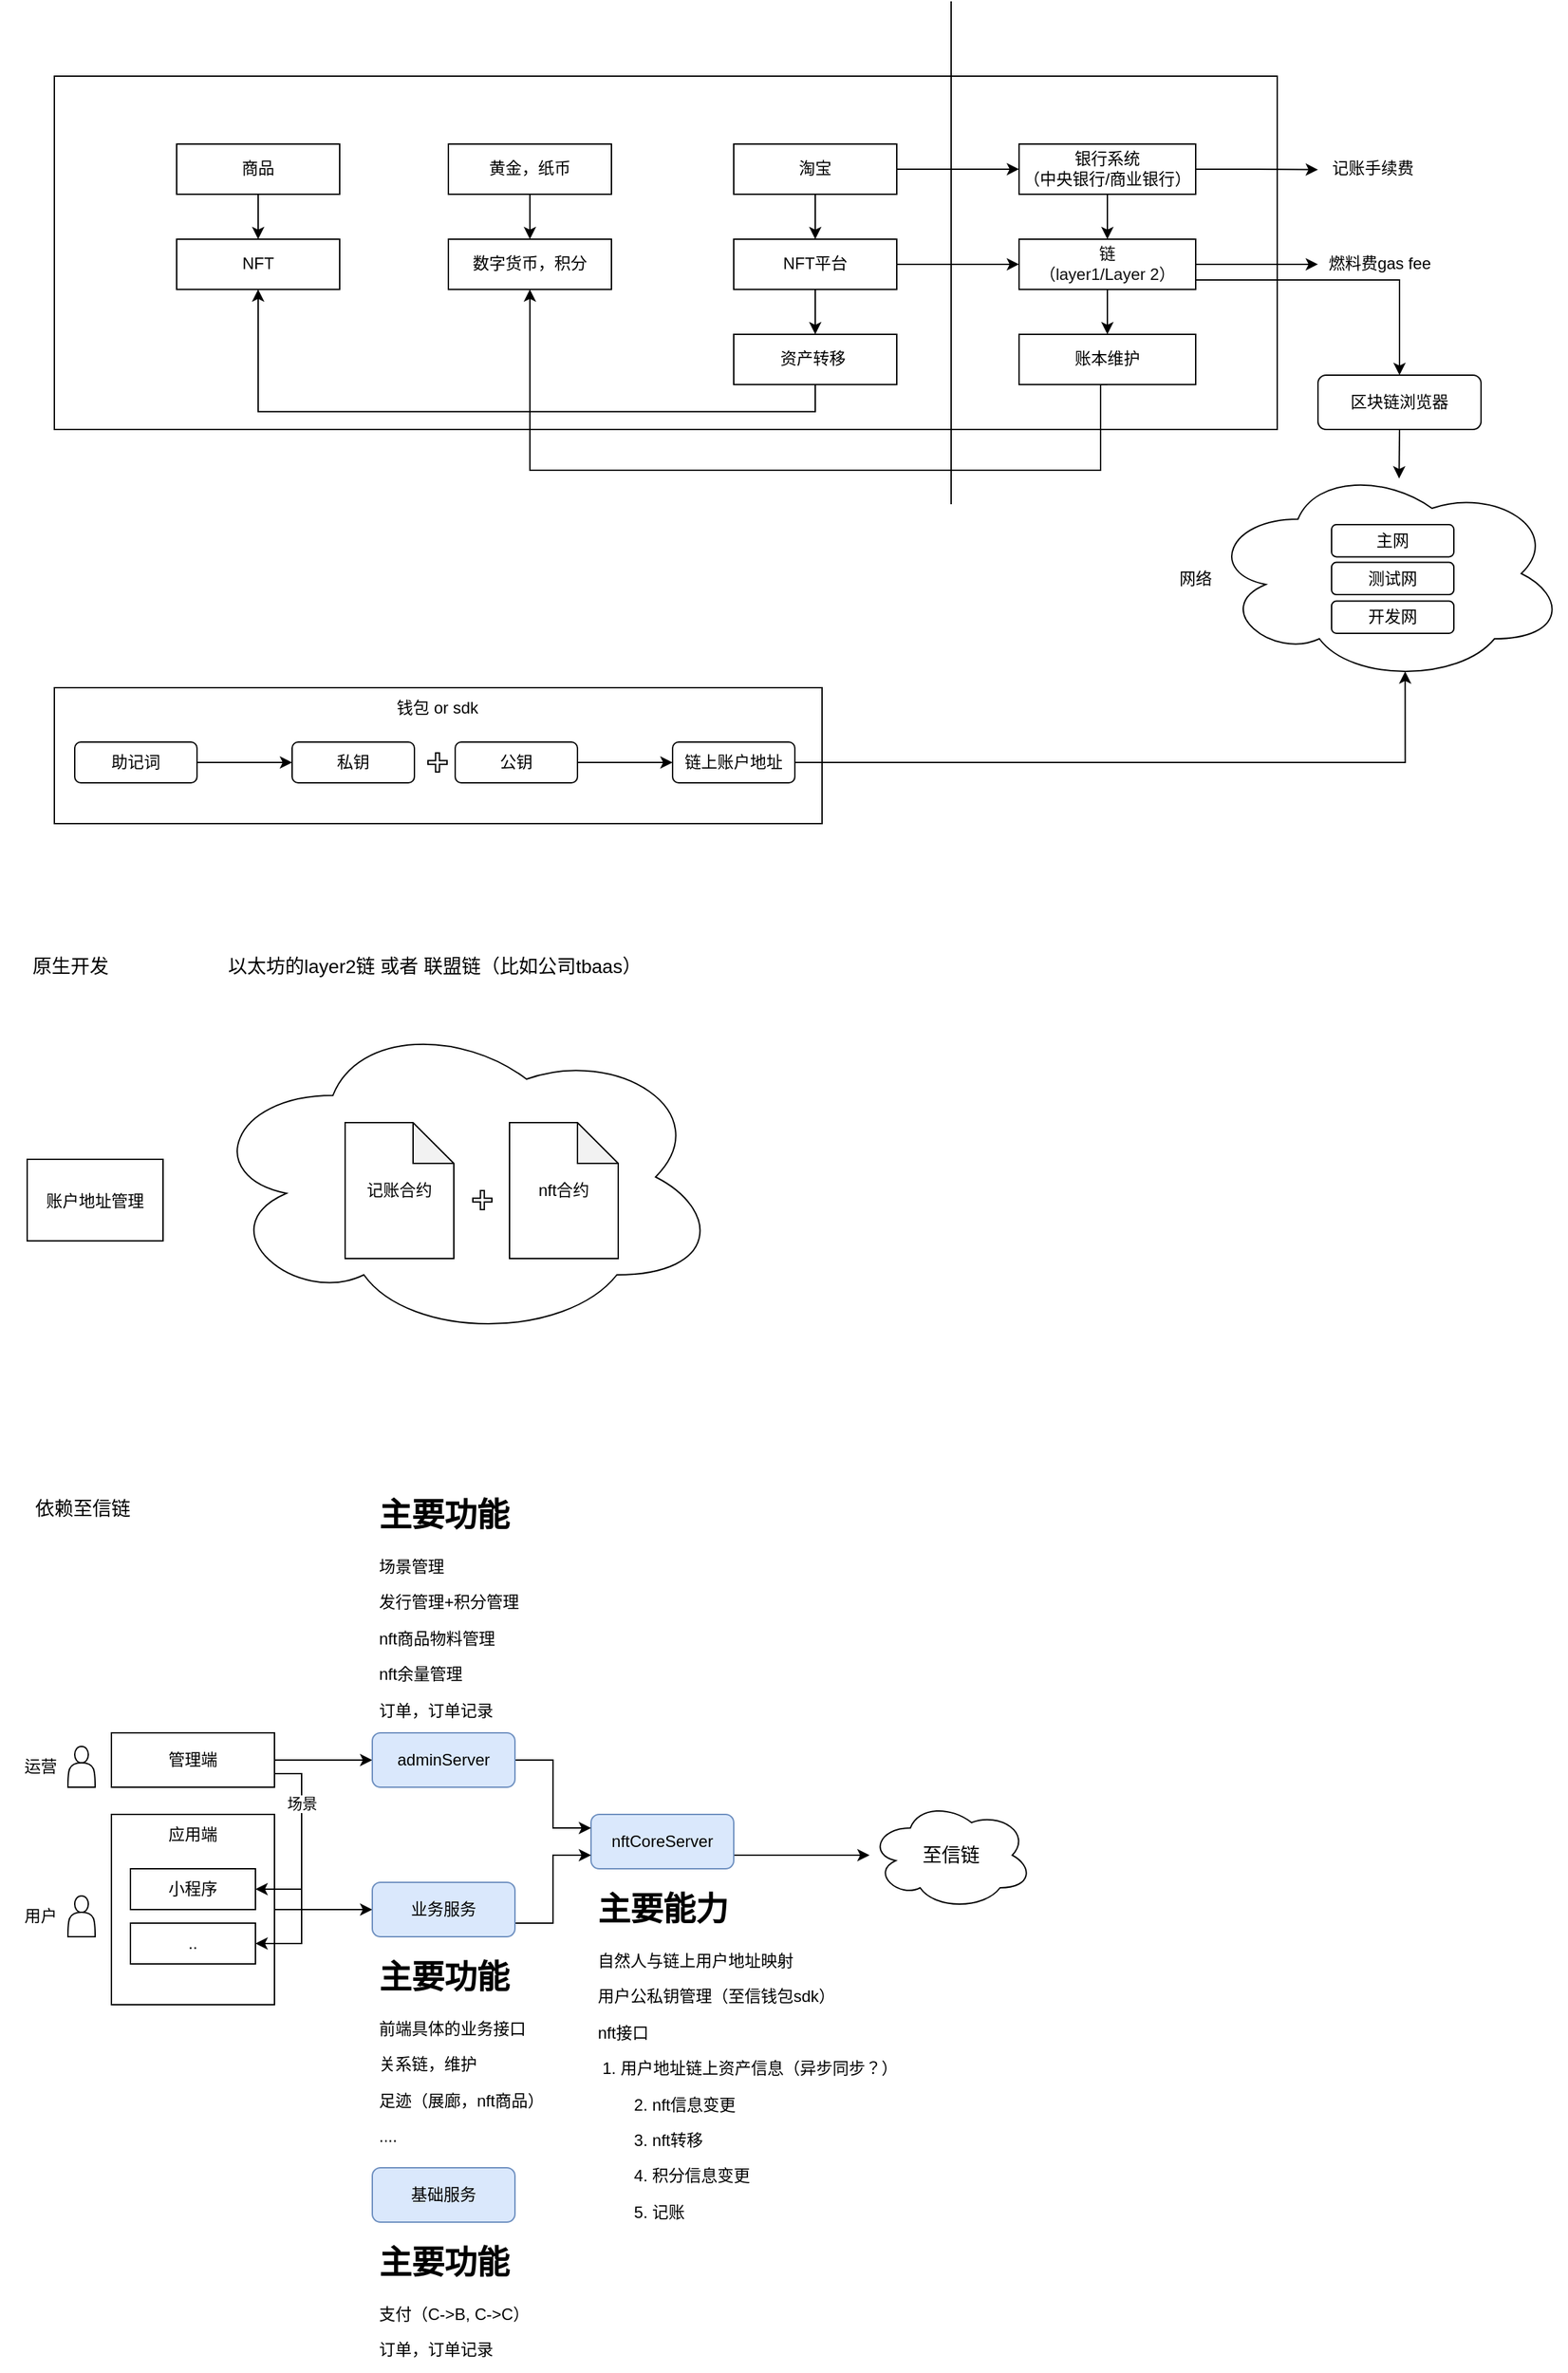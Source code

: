 <mxfile version="17.4.0" type="github">
  <diagram id="MqkzivYph-CsK2XqMk9J" name="Page-1">
    <mxGraphModel dx="1422" dy="794" grid="1" gridSize="10" guides="1" tooltips="1" connect="1" arrows="1" fold="1" page="1" pageScale="1" pageWidth="827" pageHeight="1169" math="0" shadow="0">
      <root>
        <mxCell id="0" />
        <mxCell id="1" parent="0" />
        <mxCell id="Ql54nZVX8E0udSSLBTUT-6" value="" style="ellipse;shape=cloud;whiteSpace=wrap;html=1;" vertex="1" parent="1">
          <mxGeometry x="290" y="820" width="380" height="240" as="geometry" />
        </mxCell>
        <mxCell id="dLQO1P7wtiv2QxEiLLtK-20" style="edgeStyle=orthogonalEdgeStyle;rounded=0;orthogonalLoop=1;jettySize=auto;html=1;exitX=1;exitY=0.5;exitDx=0;exitDy=0;entryX=0;entryY=0.5;entryDx=0;entryDy=0;" parent="1" source="dLQO1P7wtiv2QxEiLLtK-8" target="dLQO1P7wtiv2QxEiLLtK-19" edge="1">
          <mxGeometry relative="1" as="geometry" />
        </mxCell>
        <mxCell id="dLQO1P7wtiv2QxEiLLtK-8" value="" style="rounded=0;whiteSpace=wrap;html=1;" parent="1" vertex="1">
          <mxGeometry x="222" y="1409" width="120" height="140" as="geometry" />
        </mxCell>
        <mxCell id="n6MInIOsrf55ijCqUrn6-40" value="" style="rounded=0;whiteSpace=wrap;html=1;fontSize=12;" parent="1" vertex="1">
          <mxGeometry x="180" y="580" width="565" height="100" as="geometry" />
        </mxCell>
        <mxCell id="n6MInIOsrf55ijCqUrn6-18" value="" style="rounded=0;whiteSpace=wrap;html=1;" parent="1" vertex="1">
          <mxGeometry x="180" y="130" width="900" height="260" as="geometry" />
        </mxCell>
        <mxCell id="n6MInIOsrf55ijCqUrn6-6" style="edgeStyle=orthogonalEdgeStyle;rounded=0;orthogonalLoop=1;jettySize=auto;html=1;exitX=0.5;exitY=1;exitDx=0;exitDy=0;entryX=0.5;entryY=0;entryDx=0;entryDy=0;" parent="1" source="n6MInIOsrf55ijCqUrn6-1" target="n6MInIOsrf55ijCqUrn6-3" edge="1">
          <mxGeometry relative="1" as="geometry" />
        </mxCell>
        <mxCell id="n6MInIOsrf55ijCqUrn6-1" value="商品" style="rounded=0;whiteSpace=wrap;html=1;" parent="1" vertex="1">
          <mxGeometry x="270" y="180" width="120" height="36.923" as="geometry" />
        </mxCell>
        <mxCell id="n6MInIOsrf55ijCqUrn6-7" style="edgeStyle=orthogonalEdgeStyle;rounded=0;orthogonalLoop=1;jettySize=auto;html=1;exitX=0.5;exitY=1;exitDx=0;exitDy=0;" parent="1" source="n6MInIOsrf55ijCqUrn6-2" target="n6MInIOsrf55ijCqUrn6-4" edge="1">
          <mxGeometry relative="1" as="geometry" />
        </mxCell>
        <mxCell id="n6MInIOsrf55ijCqUrn6-2" value="黄金，纸币" style="rounded=0;whiteSpace=wrap;html=1;" parent="1" vertex="1">
          <mxGeometry x="470" y="180" width="120" height="36.923" as="geometry" />
        </mxCell>
        <mxCell id="n6MInIOsrf55ijCqUrn6-3" value="NFT" style="rounded=0;whiteSpace=wrap;html=1;" parent="1" vertex="1">
          <mxGeometry x="270" y="249.997" width="120" height="36.923" as="geometry" />
        </mxCell>
        <mxCell id="n6MInIOsrf55ijCqUrn6-4" value="数字货币，积分" style="rounded=0;whiteSpace=wrap;html=1;" parent="1" vertex="1">
          <mxGeometry x="470" y="249.997" width="120" height="36.923" as="geometry" />
        </mxCell>
        <mxCell id="n6MInIOsrf55ijCqUrn6-14" style="edgeStyle=orthogonalEdgeStyle;rounded=0;orthogonalLoop=1;jettySize=auto;html=1;exitX=0.5;exitY=1;exitDx=0;exitDy=0;" parent="1" source="n6MInIOsrf55ijCqUrn6-10" target="n6MInIOsrf55ijCqUrn6-11" edge="1">
          <mxGeometry relative="1" as="geometry" />
        </mxCell>
        <mxCell id="n6MInIOsrf55ijCqUrn6-24" style="edgeStyle=orthogonalEdgeStyle;rounded=0;orthogonalLoop=1;jettySize=auto;html=1;exitX=1;exitY=0.5;exitDx=0;exitDy=0;entryX=0;entryY=0.5;entryDx=0;entryDy=0;" parent="1" source="n6MInIOsrf55ijCqUrn6-10" target="n6MInIOsrf55ijCqUrn6-12" edge="1">
          <mxGeometry relative="1" as="geometry" />
        </mxCell>
        <mxCell id="n6MInIOsrf55ijCqUrn6-10" value="淘宝" style="rounded=0;whiteSpace=wrap;html=1;" parent="1" vertex="1">
          <mxGeometry x="680" y="179.997" width="120" height="36.923" as="geometry" />
        </mxCell>
        <mxCell id="n6MInIOsrf55ijCqUrn6-23" style="edgeStyle=orthogonalEdgeStyle;rounded=0;orthogonalLoop=1;jettySize=auto;html=1;exitX=0.5;exitY=1;exitDx=0;exitDy=0;" parent="1" source="n6MInIOsrf55ijCqUrn6-11" target="n6MInIOsrf55ijCqUrn6-16" edge="1">
          <mxGeometry relative="1" as="geometry" />
        </mxCell>
        <mxCell id="n6MInIOsrf55ijCqUrn6-25" style="edgeStyle=orthogonalEdgeStyle;rounded=0;orthogonalLoop=1;jettySize=auto;html=1;exitX=1;exitY=0.5;exitDx=0;exitDy=0;entryX=0;entryY=0.5;entryDx=0;entryDy=0;" parent="1" source="n6MInIOsrf55ijCqUrn6-11" target="n6MInIOsrf55ijCqUrn6-13" edge="1">
          <mxGeometry relative="1" as="geometry" />
        </mxCell>
        <mxCell id="n6MInIOsrf55ijCqUrn6-11" value="NFT平台" style="rounded=0;whiteSpace=wrap;html=1;" parent="1" vertex="1">
          <mxGeometry x="680" y="249.997" width="120" height="36.923" as="geometry" />
        </mxCell>
        <mxCell id="n6MInIOsrf55ijCqUrn6-15" style="edgeStyle=orthogonalEdgeStyle;rounded=0;orthogonalLoop=1;jettySize=auto;html=1;exitX=0.5;exitY=1;exitDx=0;exitDy=0;" parent="1" source="n6MInIOsrf55ijCqUrn6-12" target="n6MInIOsrf55ijCqUrn6-13" edge="1">
          <mxGeometry relative="1" as="geometry" />
        </mxCell>
        <mxCell id="n6MInIOsrf55ijCqUrn6-27" style="edgeStyle=orthogonalEdgeStyle;rounded=0;orthogonalLoop=1;jettySize=auto;html=1;exitX=1;exitY=0.5;exitDx=0;exitDy=0;fontSize=12;" parent="1" source="n6MInIOsrf55ijCqUrn6-12" edge="1">
          <mxGeometry relative="1" as="geometry">
            <mxPoint x="1110" y="198.833" as="targetPoint" />
          </mxGeometry>
        </mxCell>
        <mxCell id="n6MInIOsrf55ijCqUrn6-12" value="银行系统&lt;br&gt;（中央银行/商业银行）" style="rounded=0;whiteSpace=wrap;html=1;" parent="1" vertex="1">
          <mxGeometry x="890" y="180" width="130" height="36.92" as="geometry" />
        </mxCell>
        <mxCell id="n6MInIOsrf55ijCqUrn6-22" style="edgeStyle=orthogonalEdgeStyle;rounded=0;orthogonalLoop=1;jettySize=auto;html=1;exitX=0.5;exitY=1;exitDx=0;exitDy=0;" parent="1" source="n6MInIOsrf55ijCqUrn6-13" target="n6MInIOsrf55ijCqUrn6-17" edge="1">
          <mxGeometry relative="1" as="geometry" />
        </mxCell>
        <mxCell id="n6MInIOsrf55ijCqUrn6-30" style="edgeStyle=orthogonalEdgeStyle;rounded=0;orthogonalLoop=1;jettySize=auto;html=1;exitX=1;exitY=0.5;exitDx=0;exitDy=0;fontSize=12;" parent="1" source="n6MInIOsrf55ijCqUrn6-13" target="n6MInIOsrf55ijCqUrn6-29" edge="1">
          <mxGeometry relative="1" as="geometry" />
        </mxCell>
        <mxCell id="dLQO1P7wtiv2QxEiLLtK-35" style="edgeStyle=orthogonalEdgeStyle;rounded=0;orthogonalLoop=1;jettySize=auto;html=1;exitX=1;exitY=1;exitDx=0;exitDy=0;entryX=0.5;entryY=0;entryDx=0;entryDy=0;" parent="1" source="n6MInIOsrf55ijCqUrn6-13" target="dLQO1P7wtiv2QxEiLLtK-29" edge="1">
          <mxGeometry relative="1" as="geometry">
            <Array as="points">
              <mxPoint x="1020" y="280" />
              <mxPoint x="1170" y="280" />
            </Array>
          </mxGeometry>
        </mxCell>
        <mxCell id="n6MInIOsrf55ijCqUrn6-13" value="&lt;span style=&quot;color: rgb(14 , 14 , 14) ; font-family: &amp;#34;stheiti&amp;#34; , &amp;#34;microsoft yahei&amp;#34; , , sans-serif , &amp;#34;arial&amp;#34; ; background-color: rgb(255 , 255 , 255)&quot;&gt;&lt;font style=&quot;font-size: 12px&quot;&gt;链&lt;br&gt;（layer1/Layer 2）&lt;/font&gt;&lt;/span&gt;" style="rounded=0;whiteSpace=wrap;html=1;" parent="1" vertex="1">
          <mxGeometry x="890" y="250" width="130" height="36.92" as="geometry" />
        </mxCell>
        <mxCell id="n6MInIOsrf55ijCqUrn6-20" style="edgeStyle=orthogonalEdgeStyle;rounded=0;orthogonalLoop=1;jettySize=auto;html=1;exitX=0.5;exitY=1;exitDx=0;exitDy=0;entryX=0.5;entryY=1;entryDx=0;entryDy=0;" parent="1" source="n6MInIOsrf55ijCqUrn6-16" target="n6MInIOsrf55ijCqUrn6-3" edge="1">
          <mxGeometry relative="1" as="geometry" />
        </mxCell>
        <mxCell id="n6MInIOsrf55ijCqUrn6-16" value="资产转移&amp;nbsp;" style="rounded=0;whiteSpace=wrap;html=1;" parent="1" vertex="1">
          <mxGeometry x="680" y="319.997" width="120" height="36.923" as="geometry" />
        </mxCell>
        <mxCell id="n6MInIOsrf55ijCqUrn6-21" style="edgeStyle=orthogonalEdgeStyle;rounded=0;orthogonalLoop=1;jettySize=auto;html=1;exitX=0.5;exitY=1;exitDx=0;exitDy=0;entryX=0.5;entryY=1;entryDx=0;entryDy=0;" parent="1" source="n6MInIOsrf55ijCqUrn6-17" target="n6MInIOsrf55ijCqUrn6-4" edge="1">
          <mxGeometry relative="1" as="geometry">
            <Array as="points">
              <mxPoint x="950" y="420" />
              <mxPoint x="530" y="420" />
            </Array>
          </mxGeometry>
        </mxCell>
        <mxCell id="n6MInIOsrf55ijCqUrn6-17" value="账本维护" style="rounded=0;whiteSpace=wrap;html=1;" parent="1" vertex="1">
          <mxGeometry x="890" y="320" width="130" height="36.92" as="geometry" />
        </mxCell>
        <mxCell id="n6MInIOsrf55ijCqUrn6-19" value="" style="endArrow=none;html=1;rounded=0;" parent="1" edge="1">
          <mxGeometry width="50" height="50" relative="1" as="geometry">
            <mxPoint x="840" y="445" as="sourcePoint" />
            <mxPoint x="840" y="75" as="targetPoint" />
          </mxGeometry>
        </mxCell>
        <mxCell id="n6MInIOsrf55ijCqUrn6-28" value="记账手续费" style="text;html=1;align=center;verticalAlign=middle;resizable=0;points=[];autosize=1;strokeColor=none;fillColor=none;fontSize=12;" parent="1" vertex="1">
          <mxGeometry x="1110" y="188.46" width="80" height="20" as="geometry" />
        </mxCell>
        <mxCell id="n6MInIOsrf55ijCqUrn6-29" value="燃料费gas fee" style="text;html=1;align=center;verticalAlign=middle;resizable=0;points=[];autosize=1;strokeColor=none;fillColor=none;fontSize=12;" parent="1" vertex="1">
          <mxGeometry x="1110" y="258.46" width="90" height="20" as="geometry" />
        </mxCell>
        <mxCell id="n6MInIOsrf55ijCqUrn6-38" style="edgeStyle=orthogonalEdgeStyle;rounded=0;orthogonalLoop=1;jettySize=auto;html=1;exitX=1;exitY=0.5;exitDx=0;exitDy=0;fontSize=12;" parent="1" source="n6MInIOsrf55ijCqUrn6-33" target="n6MInIOsrf55ijCqUrn6-34" edge="1">
          <mxGeometry relative="1" as="geometry" />
        </mxCell>
        <mxCell id="n6MInIOsrf55ijCqUrn6-33" value="助记词" style="rounded=1;whiteSpace=wrap;html=1;fontSize=12;" parent="1" vertex="1">
          <mxGeometry x="195" y="620" width="90" height="30" as="geometry" />
        </mxCell>
        <mxCell id="n6MInIOsrf55ijCqUrn6-34" value="私钥" style="rounded=1;whiteSpace=wrap;html=1;fontSize=12;" parent="1" vertex="1">
          <mxGeometry x="355" y="620" width="90" height="30" as="geometry" />
        </mxCell>
        <mxCell id="n6MInIOsrf55ijCqUrn6-39" style="edgeStyle=orthogonalEdgeStyle;rounded=0;orthogonalLoop=1;jettySize=auto;html=1;exitX=1;exitY=0.5;exitDx=0;exitDy=0;fontSize=12;" parent="1" source="n6MInIOsrf55ijCqUrn6-35" target="n6MInIOsrf55ijCqUrn6-37" edge="1">
          <mxGeometry relative="1" as="geometry" />
        </mxCell>
        <mxCell id="n6MInIOsrf55ijCqUrn6-35" value="公钥" style="rounded=1;whiteSpace=wrap;html=1;fontSize=12;" parent="1" vertex="1">
          <mxGeometry x="475" y="620" width="90" height="30" as="geometry" />
        </mxCell>
        <mxCell id="n6MInIOsrf55ijCqUrn6-36" value="" style="shape=cross;whiteSpace=wrap;html=1;fontSize=12;" parent="1" vertex="1">
          <mxGeometry x="455" y="628" width="14" height="14" as="geometry" />
        </mxCell>
        <mxCell id="dLQO1P7wtiv2QxEiLLtK-39" style="edgeStyle=orthogonalEdgeStyle;rounded=0;orthogonalLoop=1;jettySize=auto;html=1;exitX=1;exitY=0.5;exitDx=0;exitDy=0;entryX=0.55;entryY=0.95;entryDx=0;entryDy=0;entryPerimeter=0;" parent="1" source="n6MInIOsrf55ijCqUrn6-37" target="n6MInIOsrf55ijCqUrn6-43" edge="1">
          <mxGeometry relative="1" as="geometry" />
        </mxCell>
        <mxCell id="n6MInIOsrf55ijCqUrn6-37" value="链上账户地址" style="rounded=1;whiteSpace=wrap;html=1;fontSize=12;" parent="1" vertex="1">
          <mxGeometry x="635" y="620" width="90" height="30" as="geometry" />
        </mxCell>
        <mxCell id="n6MInIOsrf55ijCqUrn6-41" value="钱包 or sdk" style="text;html=1;strokeColor=none;fillColor=none;align=center;verticalAlign=middle;whiteSpace=wrap;rounded=0;fontSize=12;" parent="1" vertex="1">
          <mxGeometry x="422" y="580" width="80" height="30" as="geometry" />
        </mxCell>
        <mxCell id="n6MInIOsrf55ijCqUrn6-43" value="" style="ellipse;shape=cloud;whiteSpace=wrap;html=1;fontSize=12;" parent="1" vertex="1">
          <mxGeometry x="1029.5" y="416" width="263" height="160" as="geometry" />
        </mxCell>
        <mxCell id="dLQO1P7wtiv2QxEiLLtK-25" style="edgeStyle=orthogonalEdgeStyle;rounded=0;orthogonalLoop=1;jettySize=auto;html=1;exitX=1;exitY=0.75;exitDx=0;exitDy=0;entryX=1;entryY=0.5;entryDx=0;entryDy=0;" parent="1" source="dLQO1P7wtiv2QxEiLLtK-1" target="dLQO1P7wtiv2QxEiLLtK-6" edge="1">
          <mxGeometry relative="1" as="geometry" />
        </mxCell>
        <mxCell id="dLQO1P7wtiv2QxEiLLtK-26" style="edgeStyle=orthogonalEdgeStyle;rounded=0;orthogonalLoop=1;jettySize=auto;html=1;exitX=1;exitY=0.75;exitDx=0;exitDy=0;entryX=1;entryY=0.5;entryDx=0;entryDy=0;" parent="1" source="dLQO1P7wtiv2QxEiLLtK-1" target="dLQO1P7wtiv2QxEiLLtK-9" edge="1">
          <mxGeometry relative="1" as="geometry" />
        </mxCell>
        <mxCell id="dLQO1P7wtiv2QxEiLLtK-27" value="场景" style="edgeLabel;html=1;align=center;verticalAlign=middle;resizable=0;points=[];" parent="dLQO1P7wtiv2QxEiLLtK-26" vertex="1" connectable="0">
          <mxGeometry x="-0.531" relative="1" as="geometry">
            <mxPoint as="offset" />
          </mxGeometry>
        </mxCell>
        <mxCell id="dLQO1P7wtiv2QxEiLLtK-1" value="管理端" style="rounded=0;whiteSpace=wrap;html=1;" parent="1" vertex="1">
          <mxGeometry x="222" y="1349" width="120" height="40" as="geometry" />
        </mxCell>
        <mxCell id="dLQO1P7wtiv2QxEiLLtK-5" style="edgeStyle=orthogonalEdgeStyle;rounded=0;orthogonalLoop=1;jettySize=auto;html=1;" parent="1" source="dLQO1P7wtiv2QxEiLLtK-1" target="dLQO1P7wtiv2QxEiLLtK-4" edge="1">
          <mxGeometry relative="1" as="geometry">
            <mxPoint x="380" y="1369" as="sourcePoint" />
          </mxGeometry>
        </mxCell>
        <mxCell id="Ql54nZVX8E0udSSLBTUT-9" style="edgeStyle=orthogonalEdgeStyle;rounded=0;orthogonalLoop=1;jettySize=auto;html=1;exitX=1;exitY=0.75;exitDx=0;exitDy=0;fontSize=14;" edge="1" parent="1" source="dLQO1P7wtiv2QxEiLLtK-3" target="Ql54nZVX8E0udSSLBTUT-8">
          <mxGeometry relative="1" as="geometry" />
        </mxCell>
        <mxCell id="dLQO1P7wtiv2QxEiLLtK-3" value="nftCoreServer" style="rounded=1;whiteSpace=wrap;html=1;fillColor=#dae8fc;strokeColor=#6c8ebf;" parent="1" vertex="1">
          <mxGeometry x="575" y="1409" width="105" height="40" as="geometry" />
        </mxCell>
        <mxCell id="dLQO1P7wtiv2QxEiLLtK-22" style="edgeStyle=orthogonalEdgeStyle;rounded=0;orthogonalLoop=1;jettySize=auto;html=1;exitX=1;exitY=0.5;exitDx=0;exitDy=0;entryX=0;entryY=0.25;entryDx=0;entryDy=0;" parent="1" source="dLQO1P7wtiv2QxEiLLtK-4" target="dLQO1P7wtiv2QxEiLLtK-3" edge="1">
          <mxGeometry relative="1" as="geometry" />
        </mxCell>
        <mxCell id="dLQO1P7wtiv2QxEiLLtK-4" value="adminServer" style="rounded=1;whiteSpace=wrap;html=1;fillColor=#dae8fc;strokeColor=#6c8ebf;" parent="1" vertex="1">
          <mxGeometry x="414" y="1349" width="105" height="40" as="geometry" />
        </mxCell>
        <mxCell id="dLQO1P7wtiv2QxEiLLtK-6" value="小程序" style="rounded=0;whiteSpace=wrap;html=1;" parent="1" vertex="1">
          <mxGeometry x="236" y="1449" width="92" height="30" as="geometry" />
        </mxCell>
        <mxCell id="dLQO1P7wtiv2QxEiLLtK-9" value=".." style="rounded=0;whiteSpace=wrap;html=1;" parent="1" vertex="1">
          <mxGeometry x="236" y="1489" width="92" height="30" as="geometry" />
        </mxCell>
        <mxCell id="dLQO1P7wtiv2QxEiLLtK-10" value="" style="shape=actor;whiteSpace=wrap;html=1;" parent="1" vertex="1">
          <mxGeometry x="190" y="1359" width="20" height="30" as="geometry" />
        </mxCell>
        <mxCell id="dLQO1P7wtiv2QxEiLLtK-11" value="运营" style="text;html=1;strokeColor=none;fillColor=none;align=center;verticalAlign=middle;whiteSpace=wrap;rounded=0;" parent="1" vertex="1">
          <mxGeometry x="140" y="1359" width="60" height="30" as="geometry" />
        </mxCell>
        <mxCell id="dLQO1P7wtiv2QxEiLLtK-12" value="" style="shape=actor;whiteSpace=wrap;html=1;" parent="1" vertex="1">
          <mxGeometry x="190" y="1469" width="20" height="30" as="geometry" />
        </mxCell>
        <mxCell id="dLQO1P7wtiv2QxEiLLtK-13" value="用户" style="text;html=1;strokeColor=none;fillColor=none;align=center;verticalAlign=middle;whiteSpace=wrap;rounded=0;" parent="1" vertex="1">
          <mxGeometry x="140" y="1469" width="60" height="30" as="geometry" />
        </mxCell>
        <mxCell id="dLQO1P7wtiv2QxEiLLtK-15" value="&lt;h1&gt;主要能力&lt;/h1&gt;&lt;p&gt;自然人与链上用户地址映射&lt;/p&gt;&lt;p&gt;用户公私钥管理（至信钱包sdk）&lt;/p&gt;&lt;p&gt;nft接口&lt;/p&gt;&lt;p&gt;&lt;span style=&quot;white-space: pre&quot;&gt; &lt;/span&gt;1.&amp;nbsp;&lt;span&gt;用户地址链上资产信息（异步同步？）&lt;/span&gt;&lt;/p&gt;&lt;p&gt;&amp;nbsp; &amp;nbsp; &amp;nbsp; &amp;nbsp; 2. nft信息变更&lt;/p&gt;&lt;p&gt;&amp;nbsp; &amp;nbsp; &amp;nbsp; &amp;nbsp; 3. nft转移&amp;nbsp;&lt;/p&gt;&lt;p&gt;&amp;nbsp; &amp;nbsp; &amp;nbsp; &amp;nbsp; 4. 积分信息变更&lt;/p&gt;&lt;p&gt;&amp;nbsp; &amp;nbsp; &amp;nbsp; &amp;nbsp; 5. 记账&lt;/p&gt;" style="text;html=1;strokeColor=none;fillColor=none;spacing=5;spacingTop=-20;whiteSpace=wrap;overflow=hidden;rounded=0;" parent="1" vertex="1">
          <mxGeometry x="575" y="1459" width="305" height="280" as="geometry" />
        </mxCell>
        <mxCell id="dLQO1P7wtiv2QxEiLLtK-16" value="基础服务" style="rounded=1;whiteSpace=wrap;html=1;fillColor=#dae8fc;strokeColor=#6c8ebf;" parent="1" vertex="1">
          <mxGeometry x="414" y="1669" width="105" height="40" as="geometry" />
        </mxCell>
        <mxCell id="dLQO1P7wtiv2QxEiLLtK-17" value="&lt;h1&gt;主要功能&lt;/h1&gt;&lt;p&gt;支付（C-&amp;gt;B, C-&amp;gt;C）&lt;/p&gt;&lt;p&gt;订单，订单记录&lt;/p&gt;" style="text;html=1;strokeColor=none;fillColor=none;spacing=5;spacingTop=-20;whiteSpace=wrap;overflow=hidden;rounded=0;" parent="1" vertex="1">
          <mxGeometry x="414" y="1719" width="156" height="100" as="geometry" />
        </mxCell>
        <mxCell id="dLQO1P7wtiv2QxEiLLtK-21" style="edgeStyle=orthogonalEdgeStyle;rounded=0;orthogonalLoop=1;jettySize=auto;html=1;exitX=1;exitY=0.75;exitDx=0;exitDy=0;entryX=0;entryY=0.75;entryDx=0;entryDy=0;" parent="1" source="dLQO1P7wtiv2QxEiLLtK-19" target="dLQO1P7wtiv2QxEiLLtK-3" edge="1">
          <mxGeometry relative="1" as="geometry" />
        </mxCell>
        <mxCell id="dLQO1P7wtiv2QxEiLLtK-19" value="业务服务" style="rounded=1;whiteSpace=wrap;html=1;fillColor=#dae8fc;strokeColor=#6c8ebf;" parent="1" vertex="1">
          <mxGeometry x="414" y="1459" width="105" height="40" as="geometry" />
        </mxCell>
        <mxCell id="dLQO1P7wtiv2QxEiLLtK-23" value="&lt;h1&gt;主要功能&lt;/h1&gt;&lt;p&gt;前端具体的业务接口&lt;/p&gt;&lt;p&gt;关系链，维护&lt;/p&gt;&lt;p&gt;足迹（展廊，nft商品）&lt;/p&gt;&lt;p&gt;....&lt;/p&gt;" style="text;html=1;strokeColor=none;fillColor=none;spacing=5;spacingTop=-20;whiteSpace=wrap;overflow=hidden;rounded=0;" parent="1" vertex="1">
          <mxGeometry x="414" y="1509" width="146" height="150" as="geometry" />
        </mxCell>
        <mxCell id="dLQO1P7wtiv2QxEiLLtK-24" value="应用端" style="text;html=1;strokeColor=none;fillColor=none;align=center;verticalAlign=middle;whiteSpace=wrap;rounded=0;" parent="1" vertex="1">
          <mxGeometry x="252" y="1409" width="60" height="30" as="geometry" />
        </mxCell>
        <mxCell id="dLQO1P7wtiv2QxEiLLtK-28" value="&lt;h1&gt;主要功能&lt;/h1&gt;&lt;p&gt;场景管理&lt;/p&gt;&lt;p&gt;发行管理+积分管理&lt;/p&gt;&lt;p&gt;nft商品物料管理&lt;/p&gt;&lt;p&gt;nft余量管理&lt;/p&gt;&lt;p&gt;订单，订单记录&lt;/p&gt;" style="text;html=1;strokeColor=none;fillColor=none;spacing=5;spacingTop=-20;whiteSpace=wrap;overflow=hidden;rounded=0;" parent="1" vertex="1">
          <mxGeometry x="414" y="1169" width="156" height="180" as="geometry" />
        </mxCell>
        <mxCell id="dLQO1P7wtiv2QxEiLLtK-40" style="edgeStyle=orthogonalEdgeStyle;rounded=0;orthogonalLoop=1;jettySize=auto;html=1;exitX=0.5;exitY=1;exitDx=0;exitDy=0;entryX=0.533;entryY=0.063;entryDx=0;entryDy=0;entryPerimeter=0;" parent="1" source="dLQO1P7wtiv2QxEiLLtK-29" target="n6MInIOsrf55ijCqUrn6-43" edge="1">
          <mxGeometry relative="1" as="geometry" />
        </mxCell>
        <mxCell id="dLQO1P7wtiv2QxEiLLtK-29" value="区块链浏览器" style="rounded=1;whiteSpace=wrap;html=1;" parent="1" vertex="1">
          <mxGeometry x="1110" y="350" width="120" height="40" as="geometry" />
        </mxCell>
        <mxCell id="dLQO1P7wtiv2QxEiLLtK-34" value="网络" style="text;html=1;strokeColor=none;fillColor=none;align=center;verticalAlign=middle;whiteSpace=wrap;rounded=0;" parent="1" vertex="1">
          <mxGeometry x="990" y="485" width="60" height="30" as="geometry" />
        </mxCell>
        <mxCell id="dLQO1P7wtiv2QxEiLLtK-37" value="" style="group" parent="1" vertex="1" connectable="0">
          <mxGeometry x="1120" y="460" width="90" height="80" as="geometry" />
        </mxCell>
        <mxCell id="dLQO1P7wtiv2QxEiLLtK-30" value="主网" style="rounded=1;whiteSpace=wrap;html=1;" parent="dLQO1P7wtiv2QxEiLLtK-37" vertex="1">
          <mxGeometry width="90" height="23.704" as="geometry" />
        </mxCell>
        <mxCell id="dLQO1P7wtiv2QxEiLLtK-31" value="测试网" style="rounded=1;whiteSpace=wrap;html=1;" parent="dLQO1P7wtiv2QxEiLLtK-37" vertex="1">
          <mxGeometry y="27.804" width="90" height="23.704" as="geometry" />
        </mxCell>
        <mxCell id="dLQO1P7wtiv2QxEiLLtK-32" value="开发网" style="rounded=1;whiteSpace=wrap;html=1;" parent="dLQO1P7wtiv2QxEiLLtK-37" vertex="1">
          <mxGeometry y="56.296" width="90" height="23.704" as="geometry" />
        </mxCell>
        <mxCell id="Ql54nZVX8E0udSSLBTUT-2" value="记账合约" style="shape=note;whiteSpace=wrap;html=1;backgroundOutline=1;darkOpacity=0.05;" vertex="1" parent="1">
          <mxGeometry x="394" y="900" width="80" height="100" as="geometry" />
        </mxCell>
        <mxCell id="Ql54nZVX8E0udSSLBTUT-3" value="nft合约" style="shape=note;whiteSpace=wrap;html=1;backgroundOutline=1;darkOpacity=0.05;" vertex="1" parent="1">
          <mxGeometry x="515" y="900" width="80" height="100" as="geometry" />
        </mxCell>
        <mxCell id="Ql54nZVX8E0udSSLBTUT-5" value="" style="shape=cross;whiteSpace=wrap;html=1;fontSize=12;" vertex="1" parent="1">
          <mxGeometry x="488" y="950" width="14" height="14" as="geometry" />
        </mxCell>
        <mxCell id="Ql54nZVX8E0udSSLBTUT-7" value="以太坊的layer2链 或者 联盟链（比如公司tbaas）" style="text;html=1;strokeColor=none;fillColor=none;align=center;verticalAlign=middle;whiteSpace=wrap;rounded=0;fontSize=14;" vertex="1" parent="1">
          <mxGeometry x="285" y="770" width="350" height="30" as="geometry" />
        </mxCell>
        <mxCell id="Ql54nZVX8E0udSSLBTUT-8" value="至信链" style="ellipse;shape=cloud;whiteSpace=wrap;html=1;fontSize=14;" vertex="1" parent="1">
          <mxGeometry x="780" y="1399" width="120" height="80" as="geometry" />
        </mxCell>
        <mxCell id="Ql54nZVX8E0udSSLBTUT-10" value="原生开发" style="text;html=1;strokeColor=none;fillColor=none;align=center;verticalAlign=middle;whiteSpace=wrap;rounded=0;fontSize=14;" vertex="1" parent="1">
          <mxGeometry x="162" y="770" width="60" height="30" as="geometry" />
        </mxCell>
        <mxCell id="Ql54nZVX8E0udSSLBTUT-11" value="依赖至信链" style="text;html=1;strokeColor=none;fillColor=none;align=center;verticalAlign=middle;whiteSpace=wrap;rounded=0;fontSize=14;" vertex="1" parent="1">
          <mxGeometry x="162" y="1169" width="78" height="30" as="geometry" />
        </mxCell>
        <mxCell id="Ql54nZVX8E0udSSLBTUT-12" value="&lt;span style=&quot;font-size: 12px&quot;&gt;账户地址管理&lt;/span&gt;" style="rounded=0;whiteSpace=wrap;html=1;fontSize=14;" vertex="1" parent="1">
          <mxGeometry x="160" y="927" width="100" height="60" as="geometry" />
        </mxCell>
      </root>
    </mxGraphModel>
  </diagram>
</mxfile>
